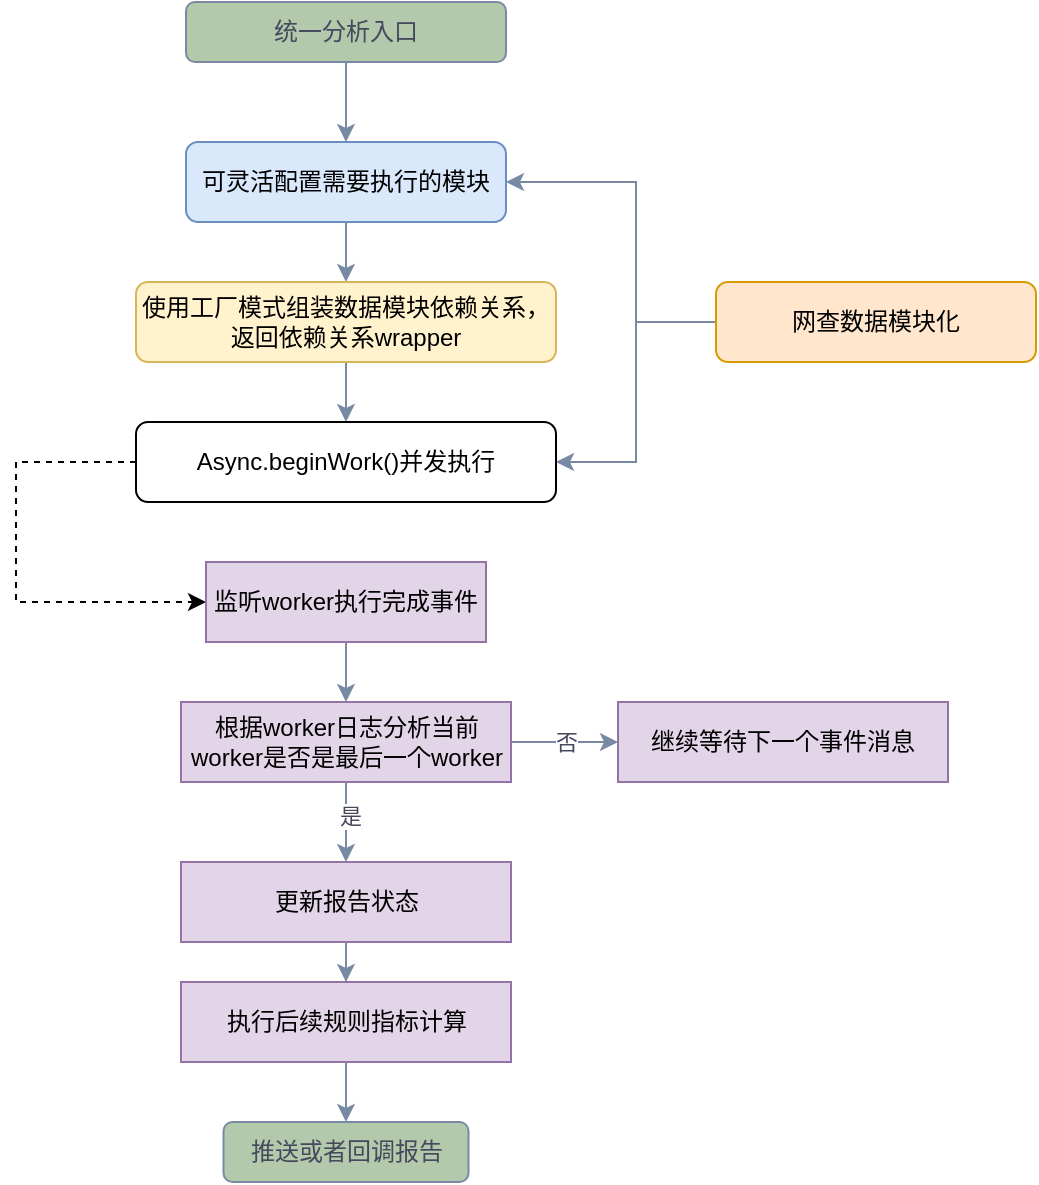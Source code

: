 <mxfile version="21.0.2" type="github" pages="4">
  <diagram id="C5RBs43oDa-KdzZeNtuy" name="Page-1">
    <mxGraphModel dx="975" dy="692" grid="1" gridSize="10" guides="1" tooltips="1" connect="1" arrows="1" fold="1" page="1" pageScale="1" pageWidth="827" pageHeight="1169" math="0" shadow="0">
      <root>
        <mxCell id="WIyWlLk6GJQsqaUBKTNV-0" />
        <mxCell id="WIyWlLk6GJQsqaUBKTNV-1" parent="WIyWlLk6GJQsqaUBKTNV-0" />
        <mxCell id="6qnPbb-Ci0l1N96irtju-7" style="edgeStyle=orthogonalEdgeStyle;rounded=0;orthogonalLoop=1;jettySize=auto;html=1;entryX=0.5;entryY=0;entryDx=0;entryDy=0;strokeColor=#788AA3;fontColor=#46495D;fillColor=#B2C9AB;" edge="1" parent="WIyWlLk6GJQsqaUBKTNV-1" source="6qnPbb-Ci0l1N96irtju-4" target="6qnPbb-Ci0l1N96irtju-6">
          <mxGeometry relative="1" as="geometry" />
        </mxCell>
        <mxCell id="6qnPbb-Ci0l1N96irtju-4" value="统一分析入口" style="rounded=1;whiteSpace=wrap;html=1;strokeColor=#788AA3;fontColor=#46495D;fillColor=#B2C9AB;" vertex="1" parent="WIyWlLk6GJQsqaUBKTNV-1">
          <mxGeometry x="115" y="120" width="160" height="30" as="geometry" />
        </mxCell>
        <mxCell id="6qnPbb-Ci0l1N96irtju-12" style="edgeStyle=orthogonalEdgeStyle;rounded=0;orthogonalLoop=1;jettySize=auto;html=1;entryX=0.5;entryY=0;entryDx=0;entryDy=0;strokeColor=#788AA3;fontColor=#46495D;fillColor=#B2C9AB;" edge="1" parent="WIyWlLk6GJQsqaUBKTNV-1" source="6qnPbb-Ci0l1N96irtju-6" target="6qnPbb-Ci0l1N96irtju-11">
          <mxGeometry relative="1" as="geometry" />
        </mxCell>
        <mxCell id="6qnPbb-Ci0l1N96irtju-6" value="可灵活配置需要执行的模块" style="rounded=1;whiteSpace=wrap;html=1;strokeColor=#6c8ebf;fillColor=#dae8fc;" vertex="1" parent="WIyWlLk6GJQsqaUBKTNV-1">
          <mxGeometry x="115" y="190" width="160" height="40" as="geometry" />
        </mxCell>
        <mxCell id="6qnPbb-Ci0l1N96irtju-20" style="edgeStyle=orthogonalEdgeStyle;rounded=0;orthogonalLoop=1;jettySize=auto;html=1;entryX=1;entryY=0.5;entryDx=0;entryDy=0;strokeColor=#788AA3;fontColor=#46495D;fillColor=#B2C9AB;" edge="1" parent="WIyWlLk6GJQsqaUBKTNV-1" source="6qnPbb-Ci0l1N96irtju-8" target="6qnPbb-Ci0l1N96irtju-14">
          <mxGeometry relative="1" as="geometry">
            <Array as="points">
              <mxPoint x="340" y="280" />
              <mxPoint x="340" y="350" />
            </Array>
          </mxGeometry>
        </mxCell>
        <mxCell id="6qnPbb-Ci0l1N96irtju-21" style="edgeStyle=orthogonalEdgeStyle;rounded=0;orthogonalLoop=1;jettySize=auto;html=1;entryX=1;entryY=0.5;entryDx=0;entryDy=0;strokeColor=#788AA3;fontColor=#46495D;fillColor=#B2C9AB;" edge="1" parent="WIyWlLk6GJQsqaUBKTNV-1" source="6qnPbb-Ci0l1N96irtju-8" target="6qnPbb-Ci0l1N96irtju-6">
          <mxGeometry relative="1" as="geometry">
            <Array as="points">
              <mxPoint x="340" y="280" />
              <mxPoint x="340" y="210" />
            </Array>
          </mxGeometry>
        </mxCell>
        <mxCell id="6qnPbb-Ci0l1N96irtju-8" value="网查数据模块化" style="rounded=1;whiteSpace=wrap;html=1;fillColor=#ffe6cc;strokeColor=#d79b00;" vertex="1" parent="WIyWlLk6GJQsqaUBKTNV-1">
          <mxGeometry x="380" y="260" width="160" height="40" as="geometry" />
        </mxCell>
        <mxCell id="6qnPbb-Ci0l1N96irtju-15" style="edgeStyle=orthogonalEdgeStyle;rounded=0;orthogonalLoop=1;jettySize=auto;html=1;entryX=0.5;entryY=0;entryDx=0;entryDy=0;strokeColor=#788AA3;fontColor=#46495D;fillColor=#B2C9AB;" edge="1" parent="WIyWlLk6GJQsqaUBKTNV-1" source="6qnPbb-Ci0l1N96irtju-11" target="6qnPbb-Ci0l1N96irtju-14">
          <mxGeometry relative="1" as="geometry" />
        </mxCell>
        <mxCell id="6qnPbb-Ci0l1N96irtju-11" value="使用工厂模式组装数据模块依赖关系，返回依赖关系wrapper" style="rounded=1;whiteSpace=wrap;html=1;strokeColor=#d6b656;fillColor=#fff2cc;" vertex="1" parent="WIyWlLk6GJQsqaUBKTNV-1">
          <mxGeometry x="90" y="260" width="210" height="40" as="geometry" />
        </mxCell>
        <mxCell id="sTjxQ1ICb5EQx-5FjAOI-8" style="edgeStyle=orthogonalEdgeStyle;rounded=0;orthogonalLoop=1;jettySize=auto;html=1;entryX=0;entryY=0.5;entryDx=0;entryDy=0;strokeColor=default;fontColor=#46495D;fillColor=#B2C9AB;dashed=1;" edge="1" parent="WIyWlLk6GJQsqaUBKTNV-1" source="6qnPbb-Ci0l1N96irtju-14" target="sTjxQ1ICb5EQx-5FjAOI-2">
          <mxGeometry relative="1" as="geometry">
            <Array as="points">
              <mxPoint x="30" y="350" />
              <mxPoint x="30" y="420" />
            </Array>
          </mxGeometry>
        </mxCell>
        <mxCell id="6qnPbb-Ci0l1N96irtju-14" value="Async.beginWork()并发执行" style="rounded=1;whiteSpace=wrap;html=1;" vertex="1" parent="WIyWlLk6GJQsqaUBKTNV-1">
          <mxGeometry x="90" y="330" width="210" height="40" as="geometry" />
        </mxCell>
        <mxCell id="sTjxQ1ICb5EQx-5FjAOI-9" value="" style="edgeStyle=orthogonalEdgeStyle;rounded=0;orthogonalLoop=1;jettySize=auto;html=1;strokeColor=#788AA3;fontColor=#46495D;fillColor=#B2C9AB;" edge="1" parent="WIyWlLk6GJQsqaUBKTNV-1" source="sTjxQ1ICb5EQx-5FjAOI-2" target="sTjxQ1ICb5EQx-5FjAOI-7">
          <mxGeometry relative="1" as="geometry" />
        </mxCell>
        <mxCell id="sTjxQ1ICb5EQx-5FjAOI-2" value="监听worker执行完成事件" style="rounded=0;whiteSpace=wrap;html=1;strokeColor=#9673a6;fillColor=#e1d5e7;" vertex="1" parent="WIyWlLk6GJQsqaUBKTNV-1">
          <mxGeometry x="125" y="400" width="140" height="40" as="geometry" />
        </mxCell>
        <mxCell id="sTjxQ1ICb5EQx-5FjAOI-11" style="edgeStyle=orthogonalEdgeStyle;rounded=0;orthogonalLoop=1;jettySize=auto;html=1;entryX=0.5;entryY=0;entryDx=0;entryDy=0;strokeColor=#788AA3;fontColor=#46495D;fillColor=#B2C9AB;" edge="1" parent="WIyWlLk6GJQsqaUBKTNV-1" source="sTjxQ1ICb5EQx-5FjAOI-7" target="sTjxQ1ICb5EQx-5FjAOI-10">
          <mxGeometry relative="1" as="geometry" />
        </mxCell>
        <mxCell id="sTjxQ1ICb5EQx-5FjAOI-14" value="是" style="edgeLabel;html=1;align=center;verticalAlign=middle;resizable=0;points=[];fontColor=#46495D;" vertex="1" connectable="0" parent="sTjxQ1ICb5EQx-5FjAOI-11">
          <mxGeometry x="-0.15" y="2" relative="1" as="geometry">
            <mxPoint as="offset" />
          </mxGeometry>
        </mxCell>
        <mxCell id="sTjxQ1ICb5EQx-5FjAOI-13" value="否" style="edgeStyle=orthogonalEdgeStyle;rounded=0;orthogonalLoop=1;jettySize=auto;html=1;exitX=1;exitY=0.5;exitDx=0;exitDy=0;entryX=0;entryY=0.5;entryDx=0;entryDy=0;strokeColor=#788AA3;fontColor=#46495D;fillColor=#B2C9AB;" edge="1" parent="WIyWlLk6GJQsqaUBKTNV-1" source="sTjxQ1ICb5EQx-5FjAOI-7" target="sTjxQ1ICb5EQx-5FjAOI-12">
          <mxGeometry relative="1" as="geometry" />
        </mxCell>
        <mxCell id="sTjxQ1ICb5EQx-5FjAOI-7" value="根据worker日志分析当前worker是否是最后一个worker" style="rounded=0;whiteSpace=wrap;html=1;strokeColor=#9673a6;fillColor=#e1d5e7;" vertex="1" parent="WIyWlLk6GJQsqaUBKTNV-1">
          <mxGeometry x="112.5" y="470" width="165" height="40" as="geometry" />
        </mxCell>
        <mxCell id="sTjxQ1ICb5EQx-5FjAOI-16" style="edgeStyle=orthogonalEdgeStyle;rounded=0;orthogonalLoop=1;jettySize=auto;html=1;entryX=0.5;entryY=0;entryDx=0;entryDy=0;strokeColor=#788AA3;fontColor=#46495D;fillColor=#B2C9AB;" edge="1" parent="WIyWlLk6GJQsqaUBKTNV-1" source="sTjxQ1ICb5EQx-5FjAOI-10" target="sTjxQ1ICb5EQx-5FjAOI-15">
          <mxGeometry relative="1" as="geometry" />
        </mxCell>
        <mxCell id="sTjxQ1ICb5EQx-5FjAOI-10" value="更新报告状态" style="rounded=0;whiteSpace=wrap;html=1;strokeColor=#9673a6;fillColor=#e1d5e7;" vertex="1" parent="WIyWlLk6GJQsqaUBKTNV-1">
          <mxGeometry x="112.5" y="550" width="165" height="40" as="geometry" />
        </mxCell>
        <mxCell id="sTjxQ1ICb5EQx-5FjAOI-12" value="继续等待下一个事件消息" style="rounded=0;whiteSpace=wrap;html=1;strokeColor=#9673a6;fillColor=#e1d5e7;" vertex="1" parent="WIyWlLk6GJQsqaUBKTNV-1">
          <mxGeometry x="331" y="470" width="165" height="40" as="geometry" />
        </mxCell>
        <mxCell id="sTjxQ1ICb5EQx-5FjAOI-20" style="edgeStyle=orthogonalEdgeStyle;rounded=0;orthogonalLoop=1;jettySize=auto;html=1;entryX=0.5;entryY=0;entryDx=0;entryDy=0;strokeColor=#788AA3;fontColor=#46495D;fillColor=#B2C9AB;" edge="1" parent="WIyWlLk6GJQsqaUBKTNV-1" source="sTjxQ1ICb5EQx-5FjAOI-15" target="sTjxQ1ICb5EQx-5FjAOI-18">
          <mxGeometry relative="1" as="geometry" />
        </mxCell>
        <mxCell id="sTjxQ1ICb5EQx-5FjAOI-15" value="执行后续规则指标计算" style="rounded=0;whiteSpace=wrap;html=1;strokeColor=#9673a6;fillColor=#e1d5e7;" vertex="1" parent="WIyWlLk6GJQsqaUBKTNV-1">
          <mxGeometry x="112.5" y="610" width="165" height="40" as="geometry" />
        </mxCell>
        <mxCell id="sTjxQ1ICb5EQx-5FjAOI-18" value="推送或者回调报告" style="rounded=1;whiteSpace=wrap;html=1;strokeColor=#788AA3;fontColor=#46495D;fillColor=#B2C9AB;" vertex="1" parent="WIyWlLk6GJQsqaUBKTNV-1">
          <mxGeometry x="133.75" y="680" width="122.5" height="30" as="geometry" />
        </mxCell>
      </root>
    </mxGraphModel>
  </diagram>
  <diagram id="wjMBRoEbz2OrWDknxH7C" name="第 2 页">
    <mxGraphModel dx="975" dy="692" grid="1" gridSize="10" guides="1" tooltips="1" connect="1" arrows="1" fold="1" page="1" pageScale="1" pageWidth="827" pageHeight="1169" math="0" shadow="0">
      <root>
        <mxCell id="0" />
        <mxCell id="1" parent="0" />
        <mxCell id="82ifwHVTQhhoCMj7JgYX-1" style="edgeStyle=orthogonalEdgeStyle;rounded=0;orthogonalLoop=1;jettySize=auto;html=1;entryX=0.5;entryY=0;entryDx=0;entryDy=0;strokeColor=#788AA3;fontColor=#46495D;fillColor=#B2C9AB;" edge="1" parent="1" source="82ifwHVTQhhoCMj7JgYX-2" target="82ifwHVTQhhoCMj7JgYX-5">
          <mxGeometry relative="1" as="geometry" />
        </mxCell>
        <mxCell id="82ifwHVTQhhoCMj7JgYX-2" value="IWorker" style="html=1;whiteSpace=wrap;" vertex="1" parent="1">
          <mxGeometry x="430" y="30" width="80" height="30" as="geometry" />
        </mxCell>
        <mxCell id="82ifwHVTQhhoCMj7JgYX-3" style="edgeStyle=orthogonalEdgeStyle;rounded=0;orthogonalLoop=1;jettySize=auto;html=1;entryX=0.5;entryY=0;entryDx=0;entryDy=0;strokeColor=#788AA3;fontColor=#46495D;fillColor=#B2C9AB;" edge="1" parent="1" source="82ifwHVTQhhoCMj7JgYX-5" target="82ifwHVTQhhoCMj7JgYX-15">
          <mxGeometry relative="1" as="geometry">
            <Array as="points">
              <mxPoint x="470" y="268" />
              <mxPoint x="286" y="268" />
            </Array>
          </mxGeometry>
        </mxCell>
        <mxCell id="82ifwHVTQhhoCMj7JgYX-4" style="edgeStyle=orthogonalEdgeStyle;rounded=0;orthogonalLoop=1;jettySize=auto;html=1;strokeColor=#788AA3;fontColor=#46495D;fillColor=#B2C9AB;" edge="1" parent="1" source="82ifwHVTQhhoCMj7JgYX-5" target="82ifwHVTQhhoCMj7JgYX-21">
          <mxGeometry relative="1" as="geometry">
            <Array as="points">
              <mxPoint x="470" y="268" />
              <mxPoint x="650" y="268" />
            </Array>
          </mxGeometry>
        </mxCell>
        <mxCell id="82ifwHVTQhhoCMj7JgYX-5" value="AbstractCommonWorker" style="swimlane;fontStyle=1;align=center;verticalAlign=top;childLayout=stackLayout;horizontal=1;startSize=26;horizontalStack=0;resizeParent=1;resizeParentMax=0;resizeLast=0;collapsible=1;marginBottom=0;whiteSpace=wrap;html=1;strokeColor=#788AA3;fontColor=#46495D;fillColor=#B2C9AB;" vertex="1" parent="1">
          <mxGeometry x="390" y="80" width="160" height="164" as="geometry" />
        </mxCell>
        <mxCell id="82ifwHVTQhhoCMj7JgYX-6" value="" style="line;strokeWidth=1;fillColor=none;align=left;verticalAlign=middle;spacingTop=-1;spacingLeft=3;spacingRight=3;rotatable=0;labelPosition=right;points=[];portConstraint=eastwest;strokeColor=inherit;fontColor=#46495D;" vertex="1" parent="82ifwHVTQhhoCMj7JgYX-5">
          <mxGeometry y="26" width="160" height="8" as="geometry" />
        </mxCell>
        <mxCell id="82ifwHVTQhhoCMj7JgYX-7" value="initLog&lt;font color=&quot;#ff3333&quot;&gt;（初始化日志）&lt;/font&gt;" style="text;strokeColor=none;fillColor=none;align=left;verticalAlign=top;spacingLeft=4;spacingRight=4;overflow=hidden;rotatable=0;points=[[0,0.5],[1,0.5]];portConstraint=eastwest;whiteSpace=wrap;html=1;fontColor=#46495D;" vertex="1" parent="82ifwHVTQhhoCMj7JgYX-5">
          <mxGeometry y="34" width="160" height="26" as="geometry" />
        </mxCell>
        <mxCell id="82ifwHVTQhhoCMj7JgYX-8" value="pre&lt;font color=&quot;#ff3333&quot;&gt;（前置扩展）&lt;/font&gt;" style="text;strokeColor=none;fillColor=none;align=left;verticalAlign=top;spacingLeft=4;spacingRight=4;overflow=hidden;rotatable=0;points=[[0,0.5],[1,0.5]];portConstraint=eastwest;whiteSpace=wrap;html=1;fontColor=#46495D;" vertex="1" parent="82ifwHVTQhhoCMj7JgYX-5">
          <mxGeometry y="60" width="160" height="26" as="geometry" />
        </mxCell>
        <mxCell id="82ifwHVTQhhoCMj7JgYX-9" value="action&lt;font color=&quot;#ff3333&quot;&gt;（目标执行方法）&lt;/font&gt;" style="text;strokeColor=none;fillColor=none;align=left;verticalAlign=top;spacingLeft=4;spacingRight=4;overflow=hidden;rotatable=0;points=[[0,0.5],[1,0.5]];portConstraint=eastwest;whiteSpace=wrap;html=1;fontColor=#46495D;" vertex="1" parent="82ifwHVTQhhoCMj7JgYX-5">
          <mxGeometry y="86" width="160" height="26" as="geometry" />
        </mxCell>
        <mxCell id="82ifwHVTQhhoCMj7JgYX-10" value="updateLog&lt;font color=&quot;#ff3333&quot;&gt;（更新日志）&lt;/font&gt;" style="text;strokeColor=none;fillColor=none;align=left;verticalAlign=top;spacingLeft=4;spacingRight=4;overflow=hidden;rotatable=0;points=[[0,0.5],[1,0.5]];portConstraint=eastwest;whiteSpace=wrap;html=1;fontColor=#46495D;" vertex="1" parent="82ifwHVTQhhoCMj7JgYX-5">
          <mxGeometry y="112" width="160" height="26" as="geometry" />
        </mxCell>
        <mxCell id="82ifwHVTQhhoCMj7JgYX-11" value="publishEvent&lt;font color=&quot;#ff3333&quot;&gt;（发布实践）&lt;/font&gt;" style="text;strokeColor=none;fillColor=none;align=left;verticalAlign=top;spacingLeft=4;spacingRight=4;overflow=hidden;rotatable=0;points=[[0,0.5],[1,0.5]];portConstraint=eastwest;whiteSpace=wrap;html=1;fontColor=#46495D;" vertex="1" parent="82ifwHVTQhhoCMj7JgYX-5">
          <mxGeometry y="138" width="160" height="26" as="geometry" />
        </mxCell>
        <mxCell id="82ifwHVTQhhoCMj7JgYX-12" style="edgeStyle=orthogonalEdgeStyle;rounded=0;orthogonalLoop=1;jettySize=auto;html=1;entryX=0.5;entryY=0;entryDx=0;entryDy=0;strokeColor=#788AA3;fontColor=#46495D;fillColor=#B2C9AB;" edge="1" parent="1" source="82ifwHVTQhhoCMj7JgYX-15" target="82ifwHVTQhhoCMj7JgYX-25">
          <mxGeometry relative="1" as="geometry" />
        </mxCell>
        <mxCell id="82ifwHVTQhhoCMj7JgYX-13" style="edgeStyle=orthogonalEdgeStyle;rounded=0;orthogonalLoop=1;jettySize=auto;html=1;entryX=0.5;entryY=0;entryDx=0;entryDy=0;strokeColor=#788AA3;fontColor=#46495D;fillColor=#B2C9AB;" edge="1" parent="1" source="82ifwHVTQhhoCMj7JgYX-15" target="82ifwHVTQhhoCMj7JgYX-29">
          <mxGeometry relative="1" as="geometry" />
        </mxCell>
        <mxCell id="82ifwHVTQhhoCMj7JgYX-14" style="edgeStyle=orthogonalEdgeStyle;rounded=0;orthogonalLoop=1;jettySize=auto;html=1;entryX=0.488;entryY=0.038;entryDx=0;entryDy=0;entryPerimeter=0;strokeColor=#788AA3;fontColor=#46495D;fillColor=#B2C9AB;" edge="1" parent="1" source="82ifwHVTQhhoCMj7JgYX-15" target="82ifwHVTQhhoCMj7JgYX-32">
          <mxGeometry relative="1" as="geometry">
            <Array as="points">
              <mxPoint x="286" y="378" />
              <mxPoint x="405" y="378" />
            </Array>
          </mxGeometry>
        </mxCell>
        <mxCell id="82ifwHVTQhhoCMj7JgYX-15" value="AbstractAsyncWorker" style="swimlane;fontStyle=1;align=center;verticalAlign=top;childLayout=stackLayout;horizontal=1;startSize=26;horizontalStack=0;resizeParent=1;resizeParentMax=0;resizeLast=0;collapsible=1;marginBottom=0;whiteSpace=wrap;html=1;strokeColor=#666666;fillColor=#f5f5f5;fontColor=#333333;" vertex="1" parent="1">
          <mxGeometry x="206" y="298" width="160" height="60" as="geometry" />
        </mxCell>
        <mxCell id="82ifwHVTQhhoCMj7JgYX-16" value="" style="line;strokeWidth=1;fillColor=none;align=left;verticalAlign=middle;spacingTop=-1;spacingLeft=3;spacingRight=3;rotatable=0;labelPosition=right;points=[];portConstraint=eastwest;strokeColor=inherit;fontColor=#46495D;" vertex="1" parent="82ifwHVTQhhoCMj7JgYX-15">
          <mxGeometry y="26" width="160" height="8" as="geometry" />
        </mxCell>
        <mxCell id="82ifwHVTQhhoCMj7JgYX-17" value="doAsyncAction" style="text;strokeColor=none;fillColor=none;align=left;verticalAlign=top;spacingLeft=4;spacingRight=4;overflow=hidden;rotatable=0;points=[[0,0.5],[1,0.5]];portConstraint=eastwest;whiteSpace=wrap;html=1;fontColor=#46495D;" vertex="1" parent="82ifwHVTQhhoCMj7JgYX-15">
          <mxGeometry y="34" width="160" height="26" as="geometry" />
        </mxCell>
        <mxCell id="82ifwHVTQhhoCMj7JgYX-18" style="edgeStyle=orthogonalEdgeStyle;rounded=0;orthogonalLoop=1;jettySize=auto;html=1;entryX=0.5;entryY=0;entryDx=0;entryDy=0;strokeColor=#788AA3;fontColor=#46495D;fillColor=#B2C9AB;" edge="1" parent="1" source="82ifwHVTQhhoCMj7JgYX-21" target="82ifwHVTQhhoCMj7JgYX-34">
          <mxGeometry relative="1" as="geometry" />
        </mxCell>
        <mxCell id="82ifwHVTQhhoCMj7JgYX-19" style="edgeStyle=orthogonalEdgeStyle;rounded=0;orthogonalLoop=1;jettySize=auto;html=1;entryX=0.5;entryY=0;entryDx=0;entryDy=0;strokeColor=#788AA3;fontColor=#46495D;fillColor=#B2C9AB;" edge="1" parent="1" source="82ifwHVTQhhoCMj7JgYX-21" target="82ifwHVTQhhoCMj7JgYX-38">
          <mxGeometry relative="1" as="geometry" />
        </mxCell>
        <mxCell id="82ifwHVTQhhoCMj7JgYX-20" style="edgeStyle=orthogonalEdgeStyle;rounded=0;orthogonalLoop=1;jettySize=auto;html=1;entryX=0.538;entryY=0;entryDx=0;entryDy=0;entryPerimeter=0;strokeColor=#788AA3;fontColor=#46495D;fillColor=#B2C9AB;" edge="1" parent="1" source="82ifwHVTQhhoCMj7JgYX-21" target="82ifwHVTQhhoCMj7JgYX-41">
          <mxGeometry relative="1" as="geometry">
            <Array as="points">
              <mxPoint x="650" y="378" />
              <mxPoint x="773" y="378" />
            </Array>
          </mxGeometry>
        </mxCell>
        <mxCell id="82ifwHVTQhhoCMj7JgYX-21" value="AbstractSyncWorker" style="swimlane;fontStyle=1;align=center;verticalAlign=top;childLayout=stackLayout;horizontal=1;startSize=26;horizontalStack=0;resizeParent=1;resizeParentMax=0;resizeLast=0;collapsible=1;marginBottom=0;whiteSpace=wrap;html=1;strokeColor=#d79b00;fillColor=#ffe6cc;" vertex="1" parent="1">
          <mxGeometry x="570" y="298" width="160" height="60" as="geometry" />
        </mxCell>
        <mxCell id="82ifwHVTQhhoCMj7JgYX-22" value="" style="line;strokeWidth=1;fillColor=none;align=left;verticalAlign=middle;spacingTop=-1;spacingLeft=3;spacingRight=3;rotatable=0;labelPosition=right;points=[];portConstraint=eastwest;strokeColor=inherit;fontColor=#46495D;" vertex="1" parent="82ifwHVTQhhoCMj7JgYX-21">
          <mxGeometry y="26" width="160" height="8" as="geometry" />
        </mxCell>
        <mxCell id="82ifwHVTQhhoCMj7JgYX-23" value="doSyncAction" style="text;strokeColor=none;fillColor=none;align=left;verticalAlign=top;spacingLeft=4;spacingRight=4;overflow=hidden;rotatable=0;points=[[0,0.5],[1,0.5]];portConstraint=eastwest;whiteSpace=wrap;html=1;fontColor=#46495D;" vertex="1" parent="82ifwHVTQhhoCMj7JgYX-21">
          <mxGeometry y="34" width="160" height="26" as="geometry" />
        </mxCell>
        <mxCell id="82ifwHVTQhhoCMj7JgYX-24" style="edgeStyle=orthogonalEdgeStyle;rounded=0;orthogonalLoop=1;jettySize=auto;html=1;strokeColor=#788AA3;fontColor=#46495D;fillColor=#B2C9AB;" edge="1" parent="1" source="82ifwHVTQhhoCMj7JgYX-25" target="82ifwHVTQhhoCMj7JgYX-47">
          <mxGeometry relative="1" as="geometry">
            <Array as="points">
              <mxPoint x="153" y="528" />
              <mxPoint x="470" y="528" />
            </Array>
          </mxGeometry>
        </mxCell>
        <mxCell id="82ifwHVTQhhoCMj7JgYX-25" value="异步模块1" style="swimlane;fontStyle=1;align=center;verticalAlign=top;childLayout=stackLayout;horizontal=1;startSize=26;horizontalStack=0;resizeParent=1;resizeParentMax=0;resizeLast=0;collapsible=1;marginBottom=0;whiteSpace=wrap;html=1;strokeColor=#666666;fillColor=#f5f5f5;fontColor=#333333;" vertex="1" parent="1">
          <mxGeometry x="100" y="398" width="106" height="60" as="geometry" />
        </mxCell>
        <mxCell id="82ifwHVTQhhoCMj7JgYX-26" value="" style="line;strokeWidth=1;fillColor=none;align=left;verticalAlign=middle;spacingTop=-1;spacingLeft=3;spacingRight=3;rotatable=0;labelPosition=right;points=[];portConstraint=eastwest;strokeColor=inherit;fontColor=#46495D;" vertex="1" parent="82ifwHVTQhhoCMj7JgYX-25">
          <mxGeometry y="26" width="106" height="8" as="geometry" />
        </mxCell>
        <mxCell id="82ifwHVTQhhoCMj7JgYX-27" value="doAsyncAction" style="text;strokeColor=none;fillColor=none;align=left;verticalAlign=top;spacingLeft=4;spacingRight=4;overflow=hidden;rotatable=0;points=[[0,0.5],[1,0.5]];portConstraint=eastwest;whiteSpace=wrap;html=1;fontColor=#46495D;" vertex="1" parent="82ifwHVTQhhoCMj7JgYX-25">
          <mxGeometry y="34" width="106" height="26" as="geometry" />
        </mxCell>
        <mxCell id="82ifwHVTQhhoCMj7JgYX-28" style="edgeStyle=orthogonalEdgeStyle;rounded=0;orthogonalLoop=1;jettySize=auto;html=1;strokeColor=#788AA3;fontColor=#46495D;fillColor=#B2C9AB;" edge="1" parent="1" source="82ifwHVTQhhoCMj7JgYX-29" target="82ifwHVTQhhoCMj7JgYX-47">
          <mxGeometry relative="1" as="geometry">
            <Array as="points">
              <mxPoint x="286" y="528" />
              <mxPoint x="470" y="528" />
            </Array>
          </mxGeometry>
        </mxCell>
        <mxCell id="82ifwHVTQhhoCMj7JgYX-29" value="异步模块2" style="swimlane;fontStyle=1;align=center;verticalAlign=top;childLayout=stackLayout;horizontal=1;startSize=26;horizontalStack=0;resizeParent=1;resizeParentMax=0;resizeLast=0;collapsible=1;marginBottom=0;whiteSpace=wrap;html=1;strokeColor=#666666;fillColor=#f5f5f5;fontColor=#333333;" vertex="1" parent="1">
          <mxGeometry x="233" y="398" width="106" height="60" as="geometry" />
        </mxCell>
        <mxCell id="82ifwHVTQhhoCMj7JgYX-30" value="" style="line;strokeWidth=1;fillColor=none;align=left;verticalAlign=middle;spacingTop=-1;spacingLeft=3;spacingRight=3;rotatable=0;labelPosition=right;points=[];portConstraint=eastwest;strokeColor=inherit;fontColor=#46495D;" vertex="1" parent="82ifwHVTQhhoCMj7JgYX-29">
          <mxGeometry y="26" width="106" height="8" as="geometry" />
        </mxCell>
        <mxCell id="82ifwHVTQhhoCMj7JgYX-31" value="doAsyncAction" style="text;strokeColor=none;fillColor=none;align=left;verticalAlign=top;spacingLeft=4;spacingRight=4;overflow=hidden;rotatable=0;points=[[0,0.5],[1,0.5]];portConstraint=eastwest;whiteSpace=wrap;html=1;fontColor=#46495D;" vertex="1" parent="82ifwHVTQhhoCMj7JgYX-29">
          <mxGeometry y="34" width="106" height="26" as="geometry" />
        </mxCell>
        <mxCell id="82ifwHVTQhhoCMj7JgYX-32" value="……" style="text;align=center;fontStyle=1;verticalAlign=middle;spacingLeft=3;spacingRight=3;strokeColor=none;rotatable=0;points=[[0,0.5],[1,0.5]];portConstraint=eastwest;html=1;fontColor=#46495D;" vertex="1" parent="1">
          <mxGeometry x="366" y="415" width="80" height="26" as="geometry" />
        </mxCell>
        <mxCell id="82ifwHVTQhhoCMj7JgYX-33" style="edgeStyle=orthogonalEdgeStyle;rounded=0;orthogonalLoop=1;jettySize=auto;html=1;entryX=0.5;entryY=0;entryDx=0;entryDy=0;entryPerimeter=0;strokeColor=#788AA3;fontColor=#46495D;fillColor=#B2C9AB;" edge="1" parent="1" source="82ifwHVTQhhoCMj7JgYX-34" target="82ifwHVTQhhoCMj7JgYX-47">
          <mxGeometry relative="1" as="geometry">
            <Array as="points">
              <mxPoint x="517" y="528" />
              <mxPoint x="470" y="528" />
            </Array>
          </mxGeometry>
        </mxCell>
        <mxCell id="82ifwHVTQhhoCMj7JgYX-34" value="同步模块1" style="swimlane;fontStyle=1;align=center;verticalAlign=top;childLayout=stackLayout;horizontal=1;startSize=26;horizontalStack=0;resizeParent=1;resizeParentMax=0;resizeLast=0;collapsible=1;marginBottom=0;whiteSpace=wrap;html=1;strokeColor=#d79b00;fillColor=#ffe6cc;" vertex="1" parent="1">
          <mxGeometry x="464" y="398" width="106" height="60" as="geometry" />
        </mxCell>
        <mxCell id="82ifwHVTQhhoCMj7JgYX-35" value="" style="line;strokeWidth=1;fillColor=none;align=left;verticalAlign=middle;spacingTop=-1;spacingLeft=3;spacingRight=3;rotatable=0;labelPosition=right;points=[];portConstraint=eastwest;strokeColor=inherit;fontColor=#46495D;" vertex="1" parent="82ifwHVTQhhoCMj7JgYX-34">
          <mxGeometry y="26" width="106" height="8" as="geometry" />
        </mxCell>
        <mxCell id="82ifwHVTQhhoCMj7JgYX-36" value="doSyncAction" style="text;strokeColor=none;fillColor=none;align=left;verticalAlign=top;spacingLeft=4;spacingRight=4;overflow=hidden;rotatable=0;points=[[0,0.5],[1,0.5]];portConstraint=eastwest;whiteSpace=wrap;html=1;fontColor=#46495D;" vertex="1" parent="82ifwHVTQhhoCMj7JgYX-34">
          <mxGeometry y="34" width="106" height="26" as="geometry" />
        </mxCell>
        <mxCell id="82ifwHVTQhhoCMj7JgYX-37" style="edgeStyle=orthogonalEdgeStyle;rounded=0;orthogonalLoop=1;jettySize=auto;html=1;entryX=0.498;entryY=0;entryDx=0;entryDy=0;entryPerimeter=0;strokeColor=#788AA3;fontColor=#46495D;fillColor=#B2C9AB;" edge="1" parent="1" source="82ifwHVTQhhoCMj7JgYX-38" target="82ifwHVTQhhoCMj7JgYX-47">
          <mxGeometry relative="1" as="geometry">
            <Array as="points">
              <mxPoint x="650" y="528" />
              <mxPoint x="469" y="528" />
            </Array>
          </mxGeometry>
        </mxCell>
        <mxCell id="82ifwHVTQhhoCMj7JgYX-38" value="同步模块1" style="swimlane;fontStyle=1;align=center;verticalAlign=top;childLayout=stackLayout;horizontal=1;startSize=26;horizontalStack=0;resizeParent=1;resizeParentMax=0;resizeLast=0;collapsible=1;marginBottom=0;whiteSpace=wrap;html=1;strokeColor=#d79b00;fillColor=#ffe6cc;" vertex="1" parent="1">
          <mxGeometry x="597" y="398" width="106" height="60" as="geometry" />
        </mxCell>
        <mxCell id="82ifwHVTQhhoCMj7JgYX-39" value="" style="line;strokeWidth=1;fillColor=none;align=left;verticalAlign=middle;spacingTop=-1;spacingLeft=3;spacingRight=3;rotatable=0;labelPosition=right;points=[];portConstraint=eastwest;strokeColor=inherit;fontColor=#46495D;" vertex="1" parent="82ifwHVTQhhoCMj7JgYX-38">
          <mxGeometry y="26" width="106" height="8" as="geometry" />
        </mxCell>
        <mxCell id="82ifwHVTQhhoCMj7JgYX-40" value="doSyncAction" style="text;strokeColor=none;fillColor=none;align=left;verticalAlign=top;spacingLeft=4;spacingRight=4;overflow=hidden;rotatable=0;points=[[0,0.5],[1,0.5]];portConstraint=eastwest;whiteSpace=wrap;html=1;fontColor=#46495D;" vertex="1" parent="82ifwHVTQhhoCMj7JgYX-38">
          <mxGeometry y="34" width="106" height="26" as="geometry" />
        </mxCell>
        <mxCell id="82ifwHVTQhhoCMj7JgYX-41" value="……" style="text;align=center;fontStyle=1;verticalAlign=middle;spacingLeft=3;spacingRight=3;strokeColor=none;rotatable=0;points=[[0,0.5],[1,0.5]];portConstraint=eastwest;html=1;fontColor=#46495D;" vertex="1" parent="1">
          <mxGeometry x="730" y="415" width="80" height="26" as="geometry" />
        </mxCell>
        <mxCell id="82ifwHVTQhhoCMj7JgYX-42" value="框架顶层接口" style="text;html=1;strokeColor=none;fillColor=none;align=center;verticalAlign=middle;whiteSpace=wrap;rounded=0;fontColor=#f91b0b;" vertex="1" parent="1">
          <mxGeometry x="510" y="30" width="60" height="30" as="geometry" />
        </mxCell>
        <mxCell id="82ifwHVTQhhoCMj7JgYX-43" value="顶层抽象类" style="text;html=1;strokeColor=none;fillColor=none;align=center;verticalAlign=middle;whiteSpace=wrap;rounded=0;fontColor=#f91b0b;" vertex="1" parent="1">
          <mxGeometry x="530" y="86" width="110" height="18" as="geometry" />
        </mxCell>
        <mxCell id="82ifwHVTQhhoCMj7JgYX-44" value="异步worker抽象父类" style="text;html=1;strokeColor=none;fillColor=none;align=center;verticalAlign=middle;whiteSpace=wrap;rounded=0;fontColor=#f91b0b;" vertex="1" parent="1">
          <mxGeometry x="370" y="302" width="110" height="18" as="geometry" />
        </mxCell>
        <mxCell id="82ifwHVTQhhoCMj7JgYX-45" value="同步worker抽象父类" style="text;html=1;strokeColor=none;fillColor=none;align=center;verticalAlign=middle;whiteSpace=wrap;rounded=0;fontColor=#f91b0b;" vertex="1" parent="1">
          <mxGeometry x="740" y="302" width="110" height="18" as="geometry" />
        </mxCell>
        <mxCell id="82ifwHVTQhhoCMj7JgYX-46" style="edgeStyle=orthogonalEdgeStyle;rounded=0;orthogonalLoop=1;jettySize=auto;html=1;entryX=0.5;entryY=0;entryDx=0;entryDy=0;entryPerimeter=0;strokeColor=#788AA3;fontColor=#46495D;fillColor=#B2C9AB;" edge="1" parent="1" source="82ifwHVTQhhoCMj7JgYX-47" target="82ifwHVTQhhoCMj7JgYX-48">
          <mxGeometry relative="1" as="geometry" />
        </mxCell>
        <mxCell id="82ifwHVTQhhoCMj7JgYX-47" value="根据配置注入对应的bean，执行数据获取逻辑，实现动态配置切换数据源" style="strokeWidth=1;shadow=0;dashed=0;align=center;html=1;shape=mxgraph.mockup.buttons.button;strokeColor=#666666;fontColor=#ffffff;mainText=;buttonStyle=round;fontSize=17;fontStyle=1;fillColor=#008cff;whiteSpace=wrap;" vertex="1" parent="1">
          <mxGeometry x="245" y="558" width="450" height="50" as="geometry" />
        </mxCell>
        <mxCell id="82ifwHVTQhhoCMj7JgYX-48" value="" style="strokeWidth=1;shadow=0;dashed=0;align=center;html=1;shape=mxgraph.mockup.buttons.multiButton;fillColor=#008cff;strokeColor=#666666;mainText=;subText=;fontColor=#46495D;" vertex="1" parent="1">
          <mxGeometry x="395" y="638" width="150" height="50" as="geometry" />
        </mxCell>
        <mxCell id="82ifwHVTQhhoCMj7JgYX-49" value="spring bean 容器" style="strokeWidth=1;shadow=0;dashed=0;align=center;html=1;shape=mxgraph.mockup.anchor;fontSize=16;fontColor=#ffffff;fontStyle=1;whiteSpace=wrap;strokeColor=#788AA3;fillColor=#B2C9AB;" vertex="1" parent="82ifwHVTQhhoCMj7JgYX-48">
          <mxGeometry y="8" width="150" height="20" as="geometry" />
        </mxCell>
        <mxCell id="82ifwHVTQhhoCMj7JgYX-50" value="ApplicationContext" style="strokeWidth=1;shadow=0;dashed=0;align=center;html=1;shape=mxgraph.mockup.anchor;fontSize=12;fontColor=#ffffff;fontStyle=1;whiteSpace=wrap;strokeColor=#788AA3;fillColor=#B2C9AB;" vertex="1" parent="82ifwHVTQhhoCMj7JgYX-48">
          <mxGeometry y="30" width="150" height="10" as="geometry" />
        </mxCell>
      </root>
    </mxGraphModel>
  </diagram>
  <diagram id="UTKSxdlBrGulTC5cPFqd" name="责任链流程">
    <mxGraphModel dx="975" dy="692" grid="1" gridSize="10" guides="1" tooltips="1" connect="1" arrows="1" fold="1" page="1" pageScale="1" pageWidth="827" pageHeight="1169" math="0" shadow="0">
      <root>
        <mxCell id="0" />
        <mxCell id="1" parent="0" />
      </root>
    </mxGraphModel>
  </diagram>
  <diagram id="HjQbRl8S2UFMTeRBr_3h" name="规则流">
    <mxGraphModel dx="975" dy="692" grid="1" gridSize="10" guides="1" tooltips="1" connect="1" arrows="1" fold="1" page="1" pageScale="1" pageWidth="827" pageHeight="1169" math="0" shadow="0">
      <root>
        <mxCell id="0" />
        <mxCell id="1" parent="0" />
        <mxCell id="gsP7oxrB2ZhQTHYfrIMp-1" value="NodeWrapper" style="swimlane;fontStyle=0;childLayout=stackLayout;horizontal=1;startSize=26;fillColor=none;horizontalStack=0;resizeParent=1;resizeParentMax=0;resizeLast=0;collapsible=1;marginBottom=0;whiteSpace=wrap;html=1;strokeColor=#788AA3;fontColor=#46495D;" vertex="1" parent="1">
          <mxGeometry x="40" y="160" width="210" height="130" as="geometry" />
        </mxCell>
        <mxCell id="gsP7oxrB2ZhQTHYfrIMp-2" value="+ NodeInfo info" style="text;strokeColor=none;fillColor=none;align=left;verticalAlign=top;spacingLeft=4;spacingRight=4;overflow=hidden;rotatable=0;points=[[0,0.5],[1,0.5]];portConstraint=eastwest;whiteSpace=wrap;html=1;fontColor=#46495D;" vertex="1" parent="gsP7oxrB2ZhQTHYfrIMp-1">
          <mxGeometry y="26" width="210" height="26" as="geometry" />
        </mxCell>
        <mxCell id="gsP7oxrB2ZhQTHYfrIMp-3" value="+ INodeExecutor executor" style="text;strokeColor=none;fillColor=none;align=left;verticalAlign=top;spacingLeft=4;spacingRight=4;overflow=hidden;rotatable=0;points=[[0,0.5],[1,0.5]];portConstraint=eastwest;whiteSpace=wrap;html=1;fontColor=#46495D;" vertex="1" parent="gsP7oxrB2ZhQTHYfrIMp-1">
          <mxGeometry y="52" width="210" height="26" as="geometry" />
        </mxCell>
        <mxCell id="gsP7oxrB2ZhQTHYfrIMp-4" value="+ BaseRequest request" style="text;strokeColor=none;fillColor=none;align=left;verticalAlign=top;spacingLeft=4;spacingRight=4;overflow=hidden;rotatable=0;points=[[0,0.5],[1,0.5]];portConstraint=eastwest;whiteSpace=wrap;html=1;fontColor=#46495D;" vertex="1" parent="gsP7oxrB2ZhQTHYfrIMp-1">
          <mxGeometry y="78" width="210" height="26" as="geometry" />
        </mxCell>
        <mxCell id="gsP7oxrB2ZhQTHYfrIMp-5" value="+ NodeResult result" style="text;strokeColor=none;fillColor=none;align=left;verticalAlign=top;spacingLeft=4;spacingRight=4;overflow=hidden;rotatable=0;points=[[0,0.5],[1,0.5]];portConstraint=eastwest;whiteSpace=wrap;html=1;fontColor=#46495D;" vertex="1" parent="gsP7oxrB2ZhQTHYfrIMp-1">
          <mxGeometry y="104" width="210" height="26" as="geometry" />
        </mxCell>
        <mxCell id="gsP7oxrB2ZhQTHYfrIMp-8" style="edgeStyle=orthogonalEdgeStyle;rounded=0;orthogonalLoop=1;jettySize=auto;html=1;exitX=0;exitY=0.5;exitDx=0;exitDy=0;strokeColor=#788AA3;fontColor=#46495D;fillColor=#B2C9AB;" edge="1" parent="1" source="gsP7oxrB2ZhQTHYfrIMp-6" target="gsP7oxrB2ZhQTHYfrIMp-3">
          <mxGeometry relative="1" as="geometry" />
        </mxCell>
        <mxCell id="RiqijaZai1KX-mh0Lgg7-17" style="edgeStyle=orthogonalEdgeStyle;rounded=0;orthogonalLoop=1;jettySize=auto;html=1;exitX=0.5;exitY=1;exitDx=0;exitDy=0;strokeColor=#788AA3;fontColor=#46495D;fillColor=#B2C9AB;" edge="1" parent="1" source="gsP7oxrB2ZhQTHYfrIMp-6" target="RiqijaZai1KX-mh0Lgg7-4">
          <mxGeometry relative="1" as="geometry" />
        </mxCell>
        <mxCell id="RiqijaZai1KX-mh0Lgg7-18" style="edgeStyle=orthogonalEdgeStyle;rounded=0;orthogonalLoop=1;jettySize=auto;html=1;exitX=0.5;exitY=1;exitDx=0;exitDy=0;entryX=0.5;entryY=0;entryDx=0;entryDy=0;strokeColor=#788AA3;fontColor=#46495D;fillColor=#B2C9AB;" edge="1" parent="1" source="gsP7oxrB2ZhQTHYfrIMp-6" target="RiqijaZai1KX-mh0Lgg7-7">
          <mxGeometry relative="1" as="geometry" />
        </mxCell>
        <mxCell id="RiqijaZai1KX-mh0Lgg7-19" style="edgeStyle=orthogonalEdgeStyle;rounded=0;orthogonalLoop=1;jettySize=auto;html=1;exitX=0.5;exitY=1;exitDx=0;exitDy=0;entryX=0.5;entryY=0;entryDx=0;entryDy=0;strokeColor=#788AA3;fontColor=#46495D;fillColor=#B2C9AB;" edge="1" parent="1" source="gsP7oxrB2ZhQTHYfrIMp-6" target="RiqijaZai1KX-mh0Lgg7-10">
          <mxGeometry relative="1" as="geometry" />
        </mxCell>
        <mxCell id="RiqijaZai1KX-mh0Lgg7-20" style="edgeStyle=orthogonalEdgeStyle;rounded=0;orthogonalLoop=1;jettySize=auto;html=1;exitX=0.5;exitY=1;exitDx=0;exitDy=0;entryX=0.5;entryY=0;entryDx=0;entryDy=0;strokeColor=#788AA3;fontColor=#46495D;fillColor=#B2C9AB;" edge="1" parent="1" source="gsP7oxrB2ZhQTHYfrIMp-6" target="RiqijaZai1KX-mh0Lgg7-13">
          <mxGeometry relative="1" as="geometry" />
        </mxCell>
        <mxCell id="RiqijaZai1KX-mh0Lgg7-21" style="edgeStyle=orthogonalEdgeStyle;rounded=0;orthogonalLoop=1;jettySize=auto;html=1;exitX=0.5;exitY=1;exitDx=0;exitDy=0;strokeColor=#788AA3;fontColor=#46495D;fillColor=#B2C9AB;" edge="1" parent="1" source="gsP7oxrB2ZhQTHYfrIMp-6" target="RiqijaZai1KX-mh0Lgg7-1">
          <mxGeometry relative="1" as="geometry" />
        </mxCell>
        <mxCell id="gsP7oxrB2ZhQTHYfrIMp-6" value="INodeExecutor&lt;br&gt;" style="html=1;whiteSpace=wrap;strokeColor=#788AA3;fontColor=#46495D;fillColor=#B2C9AB;" vertex="1" parent="1">
          <mxGeometry x="370" y="200" width="110" height="50" as="geometry" />
        </mxCell>
        <mxCell id="gsP7oxrB2ZhQTHYfrIMp-14" style="edgeStyle=orthogonalEdgeStyle;rounded=0;orthogonalLoop=1;jettySize=auto;html=1;exitX=0.5;exitY=1;exitDx=0;exitDy=0;strokeColor=#788AA3;fontColor=#46495D;fillColor=#B2C9AB;" edge="1" parent="1" source="gsP7oxrB2ZhQTHYfrIMp-13" target="gsP7oxrB2ZhQTHYfrIMp-6">
          <mxGeometry relative="1" as="geometry" />
        </mxCell>
        <mxCell id="gsP7oxrB2ZhQTHYfrIMp-13" value="PipelineContext" style="html=1;whiteSpace=wrap;strokeColor=#788AA3;fontColor=#46495D;fillColor=#B2C9AB;" vertex="1" parent="1">
          <mxGeometry x="270" y="110" width="110" height="50" as="geometry" />
        </mxCell>
        <mxCell id="RiqijaZai1KX-mh0Lgg7-1" value="EndNodeExecutor" style="swimlane;fontStyle=1;align=center;verticalAlign=top;childLayout=stackLayout;horizontal=1;startSize=26;horizontalStack=0;resizeParent=1;resizeParentMax=0;resizeLast=0;collapsible=1;marginBottom=0;whiteSpace=wrap;html=1;strokeColor=#d79b00;fillColor=#ffe6cc;" vertex="1" parent="1">
          <mxGeometry x="670" y="340" width="110" height="60" as="geometry" />
        </mxCell>
        <mxCell id="RiqijaZai1KX-mh0Lgg7-2" value="" style="line;strokeWidth=1;fillColor=none;align=left;verticalAlign=middle;spacingTop=-1;spacingLeft=3;spacingRight=3;rotatable=0;labelPosition=right;points=[];portConstraint=eastwest;strokeColor=inherit;fontColor=#46495D;" vertex="1" parent="RiqijaZai1KX-mh0Lgg7-1">
          <mxGeometry y="26" width="110" height="8" as="geometry" />
        </mxCell>
        <mxCell id="RiqijaZai1KX-mh0Lgg7-3" value="doExecute" style="text;strokeColor=none;fillColor=none;align=left;verticalAlign=top;spacingLeft=4;spacingRight=4;overflow=hidden;rotatable=0;points=[[0,0.5],[1,0.5]];portConstraint=eastwest;whiteSpace=wrap;html=1;fontColor=#46495D;" vertex="1" parent="RiqijaZai1KX-mh0Lgg7-1">
          <mxGeometry y="34" width="110" height="26" as="geometry" />
        </mxCell>
        <mxCell id="RiqijaZai1KX-mh0Lgg7-4" value="StartNodeExecutor" style="swimlane;fontStyle=1;align=center;verticalAlign=top;childLayout=stackLayout;horizontal=1;startSize=26;horizontalStack=0;resizeParent=1;resizeParentMax=0;resizeLast=0;collapsible=1;marginBottom=0;whiteSpace=wrap;html=1;strokeColor=#d79b00;fillColor=#ffe6cc;" vertex="1" parent="1">
          <mxGeometry x="140" y="340" width="110" height="60" as="geometry" />
        </mxCell>
        <mxCell id="RiqijaZai1KX-mh0Lgg7-5" value="" style="line;strokeWidth=1;fillColor=none;align=left;verticalAlign=middle;spacingTop=-1;spacingLeft=3;spacingRight=3;rotatable=0;labelPosition=right;points=[];portConstraint=eastwest;strokeColor=inherit;fontColor=#46495D;" vertex="1" parent="RiqijaZai1KX-mh0Lgg7-4">
          <mxGeometry y="26" width="110" height="8" as="geometry" />
        </mxCell>
        <mxCell id="RiqijaZai1KX-mh0Lgg7-6" value="doExecute" style="text;strokeColor=none;fillColor=none;align=left;verticalAlign=top;spacingLeft=4;spacingRight=4;overflow=hidden;rotatable=0;points=[[0,0.5],[1,0.5]];portConstraint=eastwest;whiteSpace=wrap;html=1;fontColor=#46495D;" vertex="1" parent="RiqijaZai1KX-mh0Lgg7-4">
          <mxGeometry y="34" width="110" height="26" as="geometry" />
        </mxCell>
        <mxCell id="RiqijaZai1KX-mh0Lgg7-7" value="RuleNodeExecutor" style="swimlane;fontStyle=1;align=center;verticalAlign=top;childLayout=stackLayout;horizontal=1;startSize=26;horizontalStack=0;resizeParent=1;resizeParentMax=0;resizeLast=0;collapsible=1;marginBottom=0;whiteSpace=wrap;html=1;strokeColor=#d79b00;fillColor=#ffe6cc;" vertex="1" parent="1">
          <mxGeometry x="260" y="340" width="110" height="60" as="geometry" />
        </mxCell>
        <mxCell id="RiqijaZai1KX-mh0Lgg7-8" value="" style="line;strokeWidth=1;fillColor=none;align=left;verticalAlign=middle;spacingTop=-1;spacingLeft=3;spacingRight=3;rotatable=0;labelPosition=right;points=[];portConstraint=eastwest;strokeColor=inherit;fontColor=#46495D;" vertex="1" parent="RiqijaZai1KX-mh0Lgg7-7">
          <mxGeometry y="26" width="110" height="8" as="geometry" />
        </mxCell>
        <mxCell id="RiqijaZai1KX-mh0Lgg7-9" value="doExecute" style="text;strokeColor=none;fillColor=none;align=left;verticalAlign=top;spacingLeft=4;spacingRight=4;overflow=hidden;rotatable=0;points=[[0,0.5],[1,0.5]];portConstraint=eastwest;whiteSpace=wrap;html=1;fontColor=#46495D;" vertex="1" parent="RiqijaZai1KX-mh0Lgg7-7">
          <mxGeometry y="34" width="110" height="26" as="geometry" />
        </mxCell>
        <mxCell id="RiqijaZai1KX-mh0Lgg7-10" value="RulesetNodeExecutor" style="swimlane;fontStyle=1;align=center;verticalAlign=top;childLayout=stackLayout;horizontal=1;startSize=26;horizontalStack=0;resizeParent=1;resizeParentMax=0;resizeLast=0;collapsible=1;marginBottom=0;whiteSpace=wrap;html=1;strokeColor=#d79b00;fillColor=#ffe6cc;" vertex="1" parent="1">
          <mxGeometry x="380" y="340" width="130" height="60" as="geometry" />
        </mxCell>
        <mxCell id="RiqijaZai1KX-mh0Lgg7-11" value="" style="line;strokeWidth=1;fillColor=none;align=left;verticalAlign=middle;spacingTop=-1;spacingLeft=3;spacingRight=3;rotatable=0;labelPosition=right;points=[];portConstraint=eastwest;strokeColor=inherit;fontColor=#46495D;" vertex="1" parent="RiqijaZai1KX-mh0Lgg7-10">
          <mxGeometry y="26" width="130" height="8" as="geometry" />
        </mxCell>
        <mxCell id="RiqijaZai1KX-mh0Lgg7-12" value="doExecute" style="text;strokeColor=none;fillColor=none;align=left;verticalAlign=top;spacingLeft=4;spacingRight=4;overflow=hidden;rotatable=0;points=[[0,0.5],[1,0.5]];portConstraint=eastwest;whiteSpace=wrap;html=1;fontColor=#46495D;" vertex="1" parent="RiqijaZai1KX-mh0Lgg7-10">
          <mxGeometry y="34" width="130" height="26" as="geometry" />
        </mxCell>
        <mxCell id="RiqijaZai1KX-mh0Lgg7-13" value="ScorecardNodeExecutor" style="swimlane;fontStyle=1;align=center;verticalAlign=top;childLayout=stackLayout;horizontal=1;startSize=26;horizontalStack=0;resizeParent=1;resizeParentMax=0;resizeLast=0;collapsible=1;marginBottom=0;whiteSpace=wrap;html=1;strokeColor=#d79b00;fillColor=#ffe6cc;" vertex="1" parent="1">
          <mxGeometry x="520" y="340" width="140" height="60" as="geometry" />
        </mxCell>
        <mxCell id="RiqijaZai1KX-mh0Lgg7-14" value="" style="line;strokeWidth=1;fillColor=none;align=left;verticalAlign=middle;spacingTop=-1;spacingLeft=3;spacingRight=3;rotatable=0;labelPosition=right;points=[];portConstraint=eastwest;strokeColor=inherit;fontColor=#46495D;" vertex="1" parent="RiqijaZai1KX-mh0Lgg7-13">
          <mxGeometry y="26" width="140" height="8" as="geometry" />
        </mxCell>
        <mxCell id="RiqijaZai1KX-mh0Lgg7-15" value="doExecute" style="text;strokeColor=none;fillColor=none;align=left;verticalAlign=top;spacingLeft=4;spacingRight=4;overflow=hidden;rotatable=0;points=[[0,0.5],[1,0.5]];portConstraint=eastwest;whiteSpace=wrap;html=1;fontColor=#46495D;" vertex="1" parent="RiqijaZai1KX-mh0Lgg7-13">
          <mxGeometry y="34" width="140" height="26" as="geometry" />
        </mxCell>
        <mxCell id="RiqijaZai1KX-mh0Lgg7-23" style="edgeStyle=orthogonalEdgeStyle;rounded=0;orthogonalLoop=1;jettySize=auto;html=1;exitX=0.5;exitY=1;exitDx=0;exitDy=0;entryX=0.5;entryY=0;entryDx=0;entryDy=0;strokeColor=#788AA3;fontColor=#46495D;fillColor=#B2C9AB;" edge="1" parent="1" source="RiqijaZai1KX-mh0Lgg7-22" target="gsP7oxrB2ZhQTHYfrIMp-6">
          <mxGeometry relative="1" as="geometry" />
        </mxCell>
        <mxCell id="RiqijaZai1KX-mh0Lgg7-22" value="NodeResult" style="html=1;whiteSpace=wrap;strokeColor=#788AA3;fontColor=#46495D;fillColor=#B2C9AB;" vertex="1" parent="1">
          <mxGeometry x="460" y="110" width="110" height="50" as="geometry" />
        </mxCell>
      </root>
    </mxGraphModel>
  </diagram>
</mxfile>
